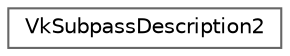digraph "类继承关系图"
{
 // LATEX_PDF_SIZE
  bgcolor="transparent";
  edge [fontname=Helvetica,fontsize=10,labelfontname=Helvetica,labelfontsize=10];
  node [fontname=Helvetica,fontsize=10,shape=box,height=0.2,width=0.4];
  rankdir="LR";
  Node0 [id="Node000000",label="VkSubpassDescription2",height=0.2,width=0.4,color="grey40", fillcolor="white", style="filled",URL="$struct_vk_subpass_description2.html",tooltip=" "];
}
